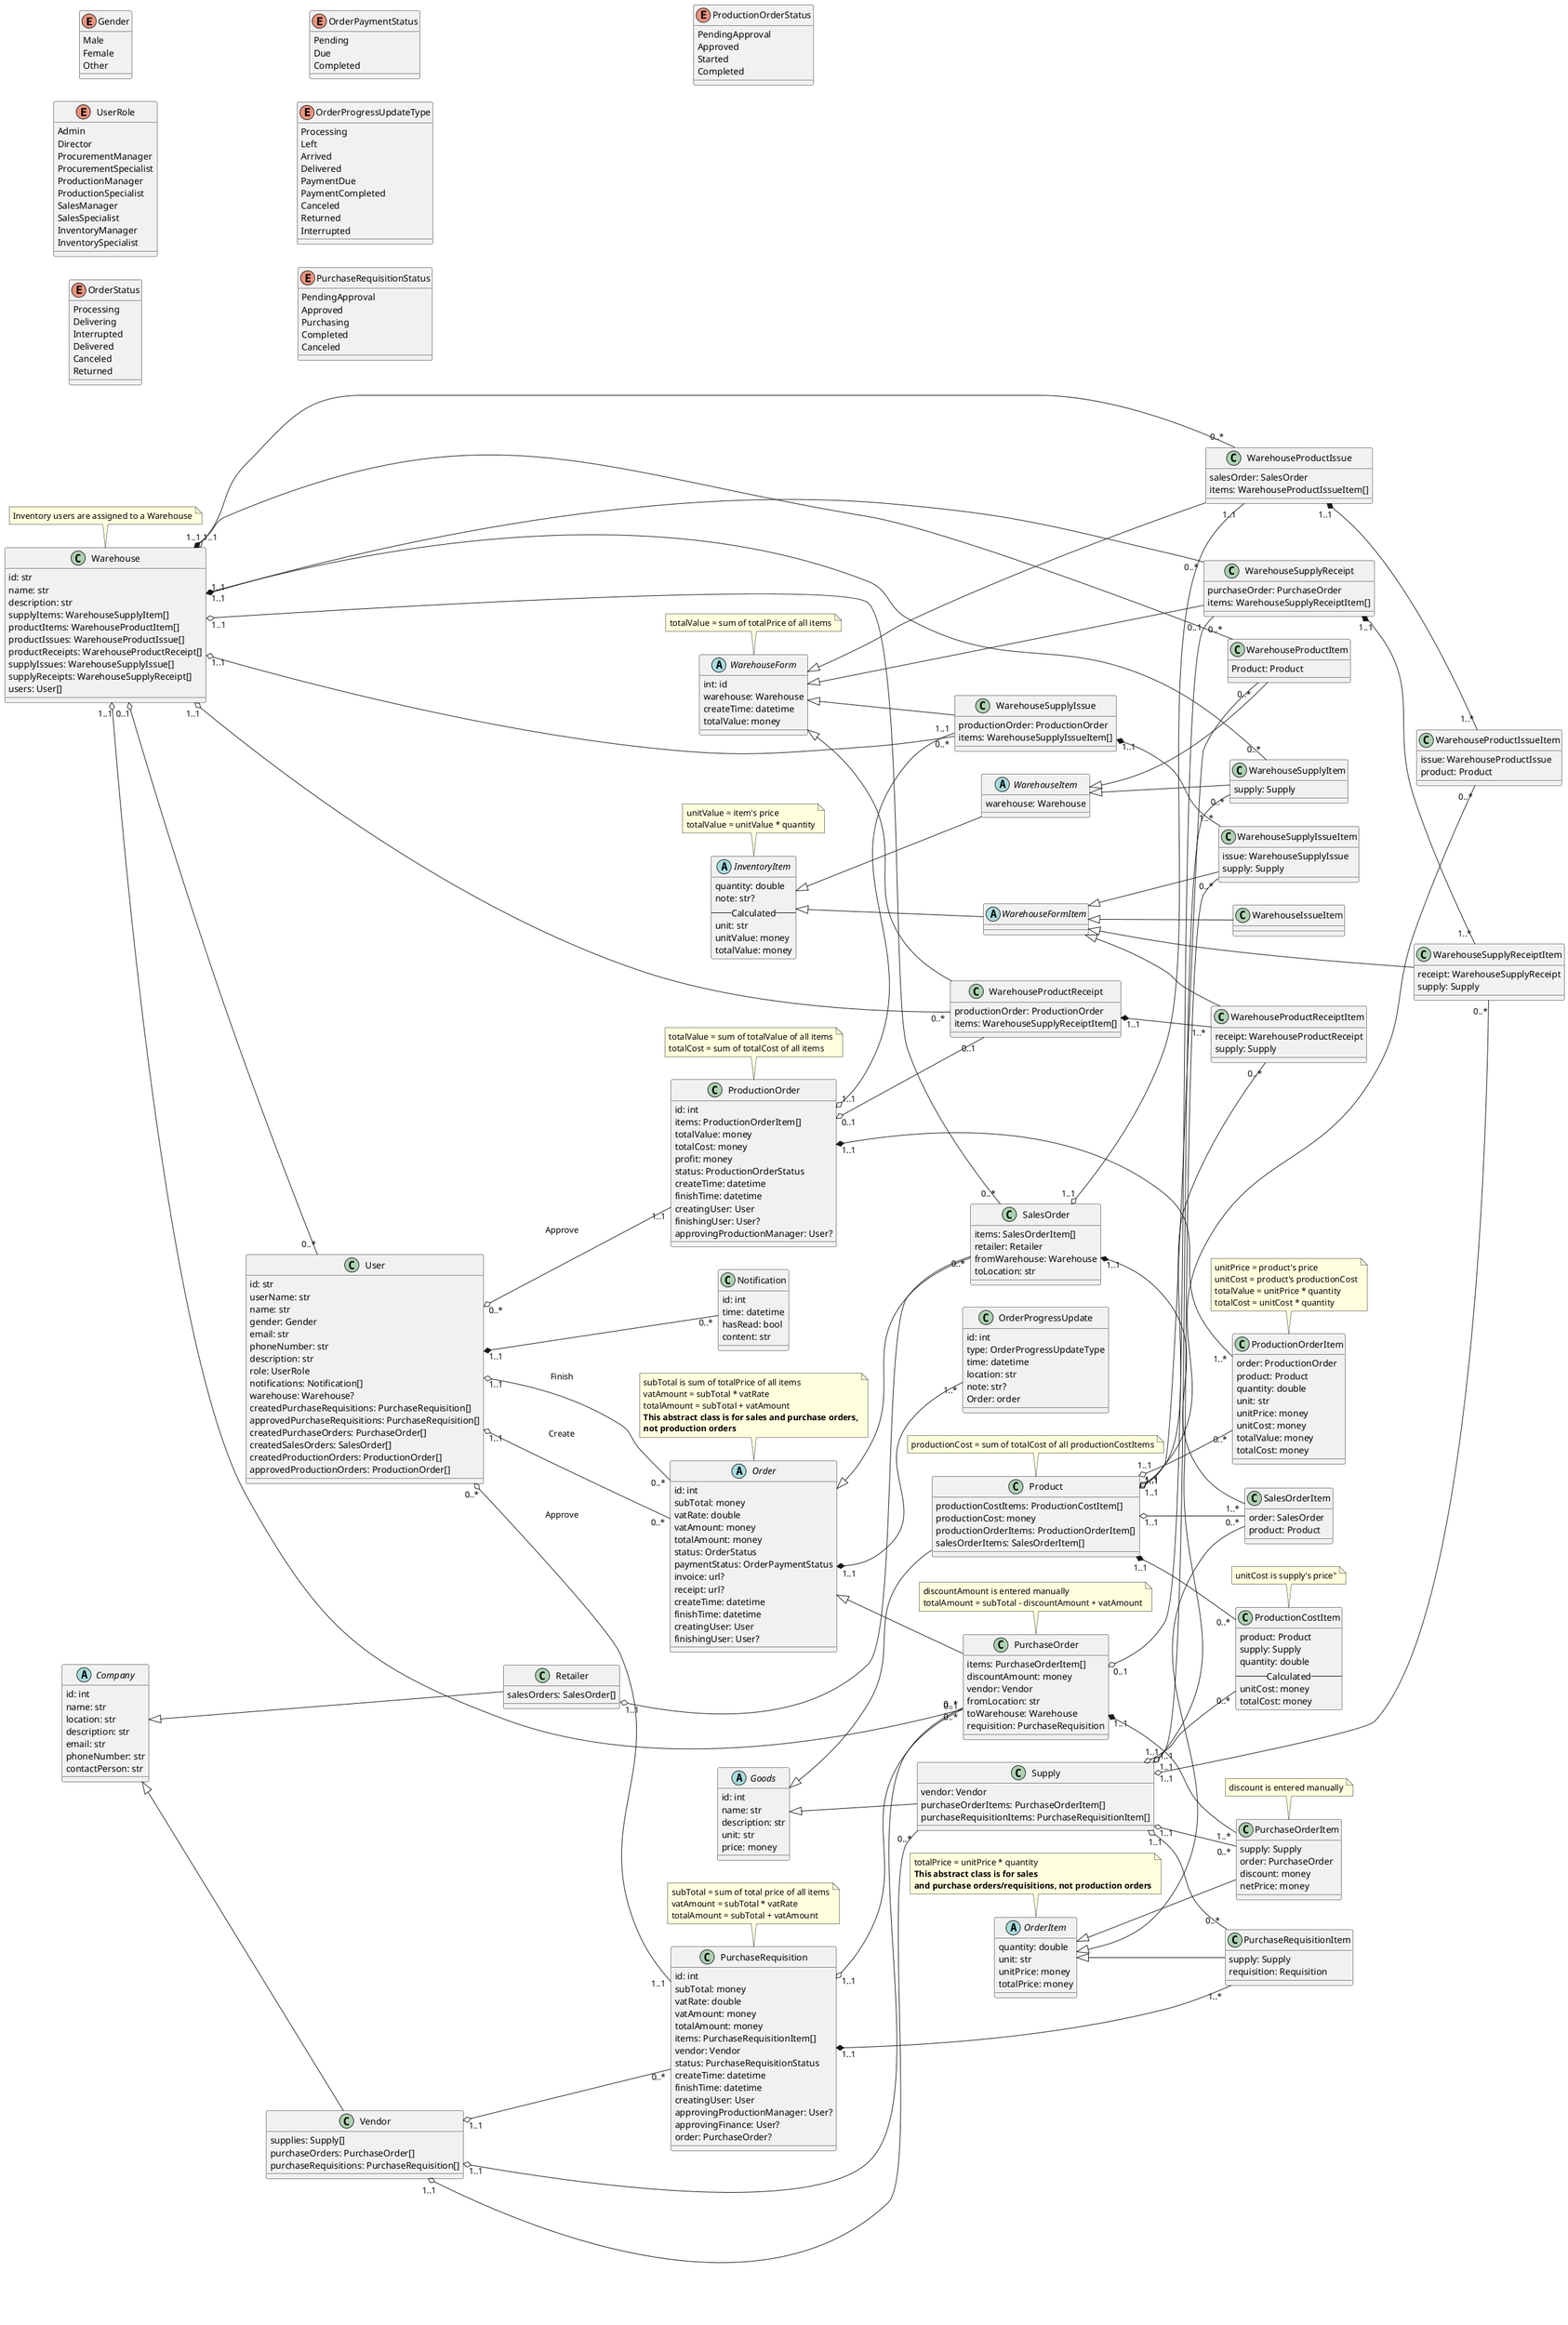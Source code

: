 @startuml classes
left to right direction

enum Gender {
    Male
    Female
    Other
}

enum UserRole {
    Admin
    Director
    ProcurementManager
    ProcurementSpecialist
    ProductionManager
    ProductionSpecialist
    SalesManager
    SalesSpecialist
    InventoryManager
    InventorySpecialist
}

class User {
    id: str
    userName: str
    name: str
    gender: Gender
    email: str
    phoneNumber: str
    description: str
    role: UserRole
    notifications: Notification[]
    warehouse: Warehouse?
    createdPurchaseRequisitions: PurchaseRequisition[]
    approvedPurchaseRequisitions: PurchaseRequisition[]
    createdPurchaseOrders: PurchaseOrder[]
    createdSalesOrders: SalesOrder[]
    createdProductionOrders: ProductionOrder[]
    approvedProductionOrders: ProductionOrder[]
}
Warehouse "0..1" o-- "0..*" User
note top: Inventory users are assigned to a Warehouse

class Notification {
    id: int
    time: datetime
    hasRead: bool
    content: str
}
User "1..1" *-- "0..*" Notification

abstract Company {
    id: int
    name: str
    location: str
    description: str
    email: str
    phoneNumber: str
    contactPerson: str
}

class Vendor {
    supplies: Supply[]
    purchaseOrders: PurchaseOrder[]
    purchaseRequisitions: PurchaseRequisition[]

}
Company <|-- Vendor

class Retailer {
    salesOrders: SalesOrder[]
}
Company <|-- Retailer

abstract Goods {
    id: int
    name: str
    description: str
    unit: str
    price: money
}

class Supply {
    vendor: Vendor
    purchaseOrderItems: PurchaseOrderItem[]
    purchaseRequisitionItems: PurchaseRequisitionItem[]
}
Goods <|-- Supply
Vendor "1..1" o-- "0..*" Supply

class Product {
    productionCostItems: ProductionCostItem[]
    productionCost: money
    productionOrderItems: ProductionOrderItem[]
    salesOrderItems: SalesOrderItem[]
}
Goods <|-- Product
note top: productionCost = sum of totalCost of all productionCostItems

class ProductionCostItem {
    product: Product
    supply: Supply
    quantity: double
    --Calculated--
    unitCost: money
    totalCost: money
}
Product "1..1" *-- "0..*" ProductionCostItem
Supply "1..1" o-- "0..*" ProductionCostItem
note top: unitCost is supply's price"

enum OrderStatus {
    Processing
    Delivering
    Interrupted
    Delivered
    Canceled
    Returned
}

enum OrderPaymentStatus {
    Pending
    Due
    Completed
}

abstract Order {
    id: int
    subTotal: money
    vatRate: double
    vatAmount: money
    totalAmount: money
    status: OrderStatus
    paymentStatus: OrderPaymentStatus
    invoice: url?
    receipt: url?
    createTime: datetime
    finishTime: datetime
    creatingUser: User
    finishingUser: User?
}
User "1..1" o-- "0..*" Order : Create
User "1..1" o-- "0..*" Order : Finish
note top
    subTotal is sum of totalPrice of all items
    vatAmount = subTotal * vatRate
    totalAmount = subTotal + vatAmount
    <b>This abstract class is for sales and purchase orders,
    <b>not production orders
endnote

abstract OrderItem {
    quantity: double
    unit: str
    unitPrice: money
    totalPrice: money
}
note top
    totalPrice = unitPrice * quantity
    <b>This abstract class is for sales
    <b>and purchase orders/requisitions, not production orders
endnote

enum OrderProgressUpdateType {
    Processing
    Left
    Arrived
    Delivered
    PaymentDue
    PaymentCompleted
    Canceled
    Returned
    Interrupted
}

class OrderProgressUpdate {
    id: int
    type: OrderProgressUpdateType
    time: datetime
    location: str
    note: str?
    Order: order
}
Order "1..1" *-- "1..*" OrderProgressUpdate

enum PurchaseRequisitionStatus {
    PendingApproval
    Approved
    Purchasing
    Completed
    Canceled
}

class PurchaseRequisition {
    id: int
    subTotal: money
    vatRate: double
    vatAmount: money
    totalAmount: money
    items: PurchaseRequisitionItem[]
    vendor: Vendor
    status: PurchaseRequisitionStatus
    createTime: datetime
    finishTime: datetime
    creatingUser: User
    approvingProductionManager: User?
    approvingFinance: User?
    order: PurchaseOrder?
}
Vendor "1..1" o-- "0..*" PurchaseRequisition
User "0..*" o-- "1..1" PurchaseRequisition : Approve
note top
    subTotal = sum of total price of all items
    vatAmount = subTotal * vatRate
    totalAmount = subTotal + vatAmount
endnote

class PurchaseRequisitionItem {
    supply: Supply
    requisition: Requisition
}
OrderItem <|-- PurchaseRequisitionItem
PurchaseRequisition "1..1" *-- "1..*" PurchaseRequisitionItem
Supply "1..1" o-- "0..*" PurchaseRequisitionItem

class PurchaseOrder {
    items: PurchaseOrderItem[]
    discountAmount: money
    vendor: Vendor
    fromLocation: str
    toWarehouse: Warehouse
    requisition: PurchaseRequisition
}
Order <|-- PurchaseOrder
Vendor "1..1" o-- "0..*" PurchaseOrder
Warehouse "1..1" o-- "0..*" PurchaseOrder
PurchaseRequisition "1..1" o-- "0..1" PurchaseOrder
note top
    discountAmount is entered manually
    totalAmount = subTotal - discountAmount + vatAmount
endnote

class PurchaseOrderItem {
    supply: Supply
    order: PurchaseOrder
    discount: money
    netPrice: money
}
OrderItem <|-- PurchaseOrderItem
PurchaseOrder "1..1" *-- "1..*" PurchaseOrderItem
Supply "1..1" o-- "0..*" PurchaseOrderItem
note top: discount is entered manually

class SalesOrder {
    items: SalesOrderItem[]
    retailer: Retailer
    fromWarehouse: Warehouse
    toLocation: str
}
Order <|-- SalesOrder
Retailer "1..1" o-- "0..*" SalesOrder
Warehouse "1..1" o-- "0..*" SalesOrder

class SalesOrderItem {
    order: SalesOrder
    product: Product
}
OrderItem <|-- SalesOrderItem
SalesOrder "1..1" *-- "1..*" SalesOrderItem
Product "1..1" o-- "0..*" SalesOrderItem

enum ProductionOrderStatus {
    PendingApproval
    Approved
    Started
    Completed
}

class ProductionOrder {
    id: int
    items: ProductionOrderItem[]
    totalValue: money
    totalCost: money
    profit: money
    status: ProductionOrderStatus
    createTime: datetime
    finishTime: datetime
    creatingUser: User
    finishingUser: User?
    approvingProductionManager: User?
}
User "0..*" o-- "1..1" ProductionOrder : Approve
note top
    totalValue = sum of totalValue of all items
    totalCost = sum of totalCost of all items
endnote

class ProductionOrderItem {
    order: ProductionOrder
    product: Product
    quantity: double
    unit: str
    unitPrice: money
    unitCost: money
    totalValue: money
    totalCost: money
}
ProductionOrder "1..1" *-- "1..*" ProductionOrderItem
Product "1..1" o-- "0..*" ProductionOrderItem
note top
    unitPrice = product's price
    unitCost = product's productionCost
    totalValue = unitPrice * quantity
    totalCost = unitCost * quantity
endnote

abstract InventoryItem {
    quantity: double
    note: str?
    --Calculated--
    unit: str
    unitValue: money
    totalValue: money
}
note top
    unitValue = item's price
    totalValue = unitValue * quantity
endnote

class Warehouse {
    id: str
    name: str
    description: str
    supplyItems: WarehouseSupplyItem[]
    productItems: WarehouseProductItem[]
    productIssues: WarehouseProductIssue[]
    productReceipts: WarehouseProductReceipt[]
    supplyIssues: WarehouseSupplyIssue[]
    supplyReceipts: WarehouseSupplyReceipt[]
    users: User[]
}

abstract WarehouseItem {
    warehouse: Warehouse
}
InventoryItem <|-- WarehouseItem

class WarehouseSupplyItem {
    supply: Supply
}
WarehouseItem <|-- WarehouseSupplyItem
Warehouse "1..1" *-- "0..*" WarehouseSupplyItem
Supply "1..1" o-- "0..*" WarehouseSupplyItem

class WarehouseProductItem {
    Product: Product
}
WarehouseItem <|-- WarehouseProductItem
Warehouse "1..1" *-- "0..*" WarehouseProductItem
Product "1..1" o-- "0..*" WarehouseProductItem

abstract WarehouseForm {
    int: id
    warehouse: Warehouse
    createTime: datetime
    totalValue: money
}
note top
    totalValue = sum of totalPrice of all items
endnote

abstract WarehouseFormItem
InventoryItem <|-- WarehouseFormItem

class WarehouseProductIssue {
    salesOrder: SalesOrder
    items: WarehouseProductIssueItem[]
}
WarehouseForm <|-- WarehouseProductIssue
SalesOrder "1..1" o-- "1..1" WarehouseProductIssue
Warehouse "1..1" o-- "0..*" WarehouseProductIssue

class WarehouseProductIssueItem {
    issue: WarehouseProductIssue
    product: Product
}
WarehouseFormItem <|-- WarehouseIssueItem
WarehouseProductIssue "1..1" *-- "1..*" WarehouseProductIssueItem
Product "1..1" o-- "0..*" WarehouseProductIssueItem

class WarehouseSupplyIssue {
    productionOrder: ProductionOrder
    items: WarehouseSupplyIssueItem[]
}
WarehouseForm <|-- WarehouseSupplyIssue
ProductionOrder "1..1" o-- "1..1" WarehouseSupplyIssue
Warehouse "1..1" o-- "0..*" WarehouseSupplyIssue

class WarehouseSupplyIssueItem {
    issue: WarehouseSupplyIssue
    supply: Supply
}
WarehouseFormItem <|-- WarehouseSupplyIssueItem
WarehouseSupplyIssue "1..1" *-- "1..*" WarehouseSupplyIssueItem
Supply "1..1" o-- "0..*" WarehouseSupplyIssueItem

class WarehouseSupplyReceipt {
    purchaseOrder: PurchaseOrder
    items: WarehouseSupplyReceiptItem[]
}
WarehouseForm <|-- WarehouseSupplyReceipt
PurchaseOrder "0..1" o-- "0..1" WarehouseSupplyReceipt
Warehouse "1..1" o-- "0..*" WarehouseSupplyReceipt

class WarehouseSupplyReceiptItem {
    receipt: WarehouseSupplyReceipt
    supply: Supply
}
WarehouseFormItem <|-- WarehouseSupplyReceiptItem
WarehouseSupplyReceipt "1..1" *-- "1..*" WarehouseSupplyReceiptItem
Supply "1..1" o-- "0..*" WarehouseSupplyReceiptItem

class WarehouseProductReceipt {
    productionOrder: ProductionOrder
    items: WarehouseSupplyReceiptItem[]
}
WarehouseForm <|-- WarehouseProductReceipt
ProductionOrder "0..1" o-- "0..1" WarehouseProductReceipt
Warehouse "1..1" o-- "0..*" WarehouseProductReceipt

class WarehouseProductReceiptItem {
    receipt: WarehouseProductReceipt
    supply: Supply
}
WarehouseFormItem <|-- WarehouseProductReceiptItem
WarehouseProductReceipt "1..1" *-- "1..*" WarehouseProductReceiptItem
Product "1..1" o-- "0..*" WarehouseProductReceiptItem
@enduml